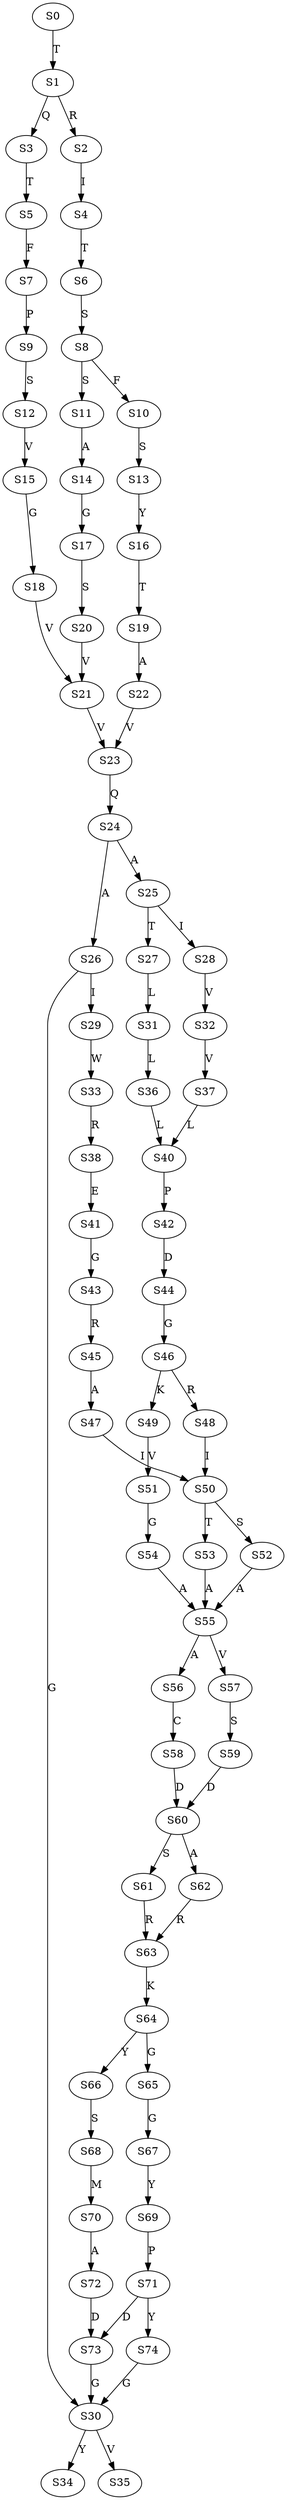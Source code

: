 strict digraph  {
	S0 -> S1 [ label = T ];
	S1 -> S2 [ label = R ];
	S1 -> S3 [ label = Q ];
	S2 -> S4 [ label = I ];
	S3 -> S5 [ label = T ];
	S4 -> S6 [ label = T ];
	S5 -> S7 [ label = F ];
	S6 -> S8 [ label = S ];
	S7 -> S9 [ label = P ];
	S8 -> S10 [ label = F ];
	S8 -> S11 [ label = S ];
	S9 -> S12 [ label = S ];
	S10 -> S13 [ label = S ];
	S11 -> S14 [ label = A ];
	S12 -> S15 [ label = V ];
	S13 -> S16 [ label = Y ];
	S14 -> S17 [ label = G ];
	S15 -> S18 [ label = G ];
	S16 -> S19 [ label = T ];
	S17 -> S20 [ label = S ];
	S18 -> S21 [ label = V ];
	S19 -> S22 [ label = A ];
	S20 -> S21 [ label = V ];
	S21 -> S23 [ label = V ];
	S22 -> S23 [ label = V ];
	S23 -> S24 [ label = Q ];
	S24 -> S25 [ label = A ];
	S24 -> S26 [ label = A ];
	S25 -> S27 [ label = T ];
	S25 -> S28 [ label = I ];
	S26 -> S29 [ label = I ];
	S26 -> S30 [ label = G ];
	S27 -> S31 [ label = L ];
	S28 -> S32 [ label = V ];
	S29 -> S33 [ label = W ];
	S30 -> S34 [ label = Y ];
	S30 -> S35 [ label = V ];
	S31 -> S36 [ label = L ];
	S32 -> S37 [ label = V ];
	S33 -> S38 [ label = R ];
	S36 -> S40 [ label = L ];
	S37 -> S40 [ label = L ];
	S38 -> S41 [ label = E ];
	S40 -> S42 [ label = P ];
	S41 -> S43 [ label = G ];
	S42 -> S44 [ label = D ];
	S43 -> S45 [ label = R ];
	S44 -> S46 [ label = G ];
	S45 -> S47 [ label = A ];
	S46 -> S48 [ label = R ];
	S46 -> S49 [ label = K ];
	S47 -> S50 [ label = I ];
	S48 -> S50 [ label = I ];
	S49 -> S51 [ label = V ];
	S50 -> S52 [ label = S ];
	S50 -> S53 [ label = T ];
	S51 -> S54 [ label = G ];
	S52 -> S55 [ label = A ];
	S53 -> S55 [ label = A ];
	S54 -> S55 [ label = A ];
	S55 -> S56 [ label = A ];
	S55 -> S57 [ label = V ];
	S56 -> S58 [ label = C ];
	S57 -> S59 [ label = S ];
	S58 -> S60 [ label = D ];
	S59 -> S60 [ label = D ];
	S60 -> S61 [ label = S ];
	S60 -> S62 [ label = A ];
	S61 -> S63 [ label = R ];
	S62 -> S63 [ label = R ];
	S63 -> S64 [ label = K ];
	S64 -> S65 [ label = G ];
	S64 -> S66 [ label = Y ];
	S65 -> S67 [ label = G ];
	S66 -> S68 [ label = S ];
	S67 -> S69 [ label = Y ];
	S68 -> S70 [ label = M ];
	S69 -> S71 [ label = P ];
	S70 -> S72 [ label = A ];
	S71 -> S73 [ label = D ];
	S71 -> S74 [ label = Y ];
	S72 -> S73 [ label = D ];
	S73 -> S30 [ label = G ];
	S74 -> S30 [ label = G ];
}
